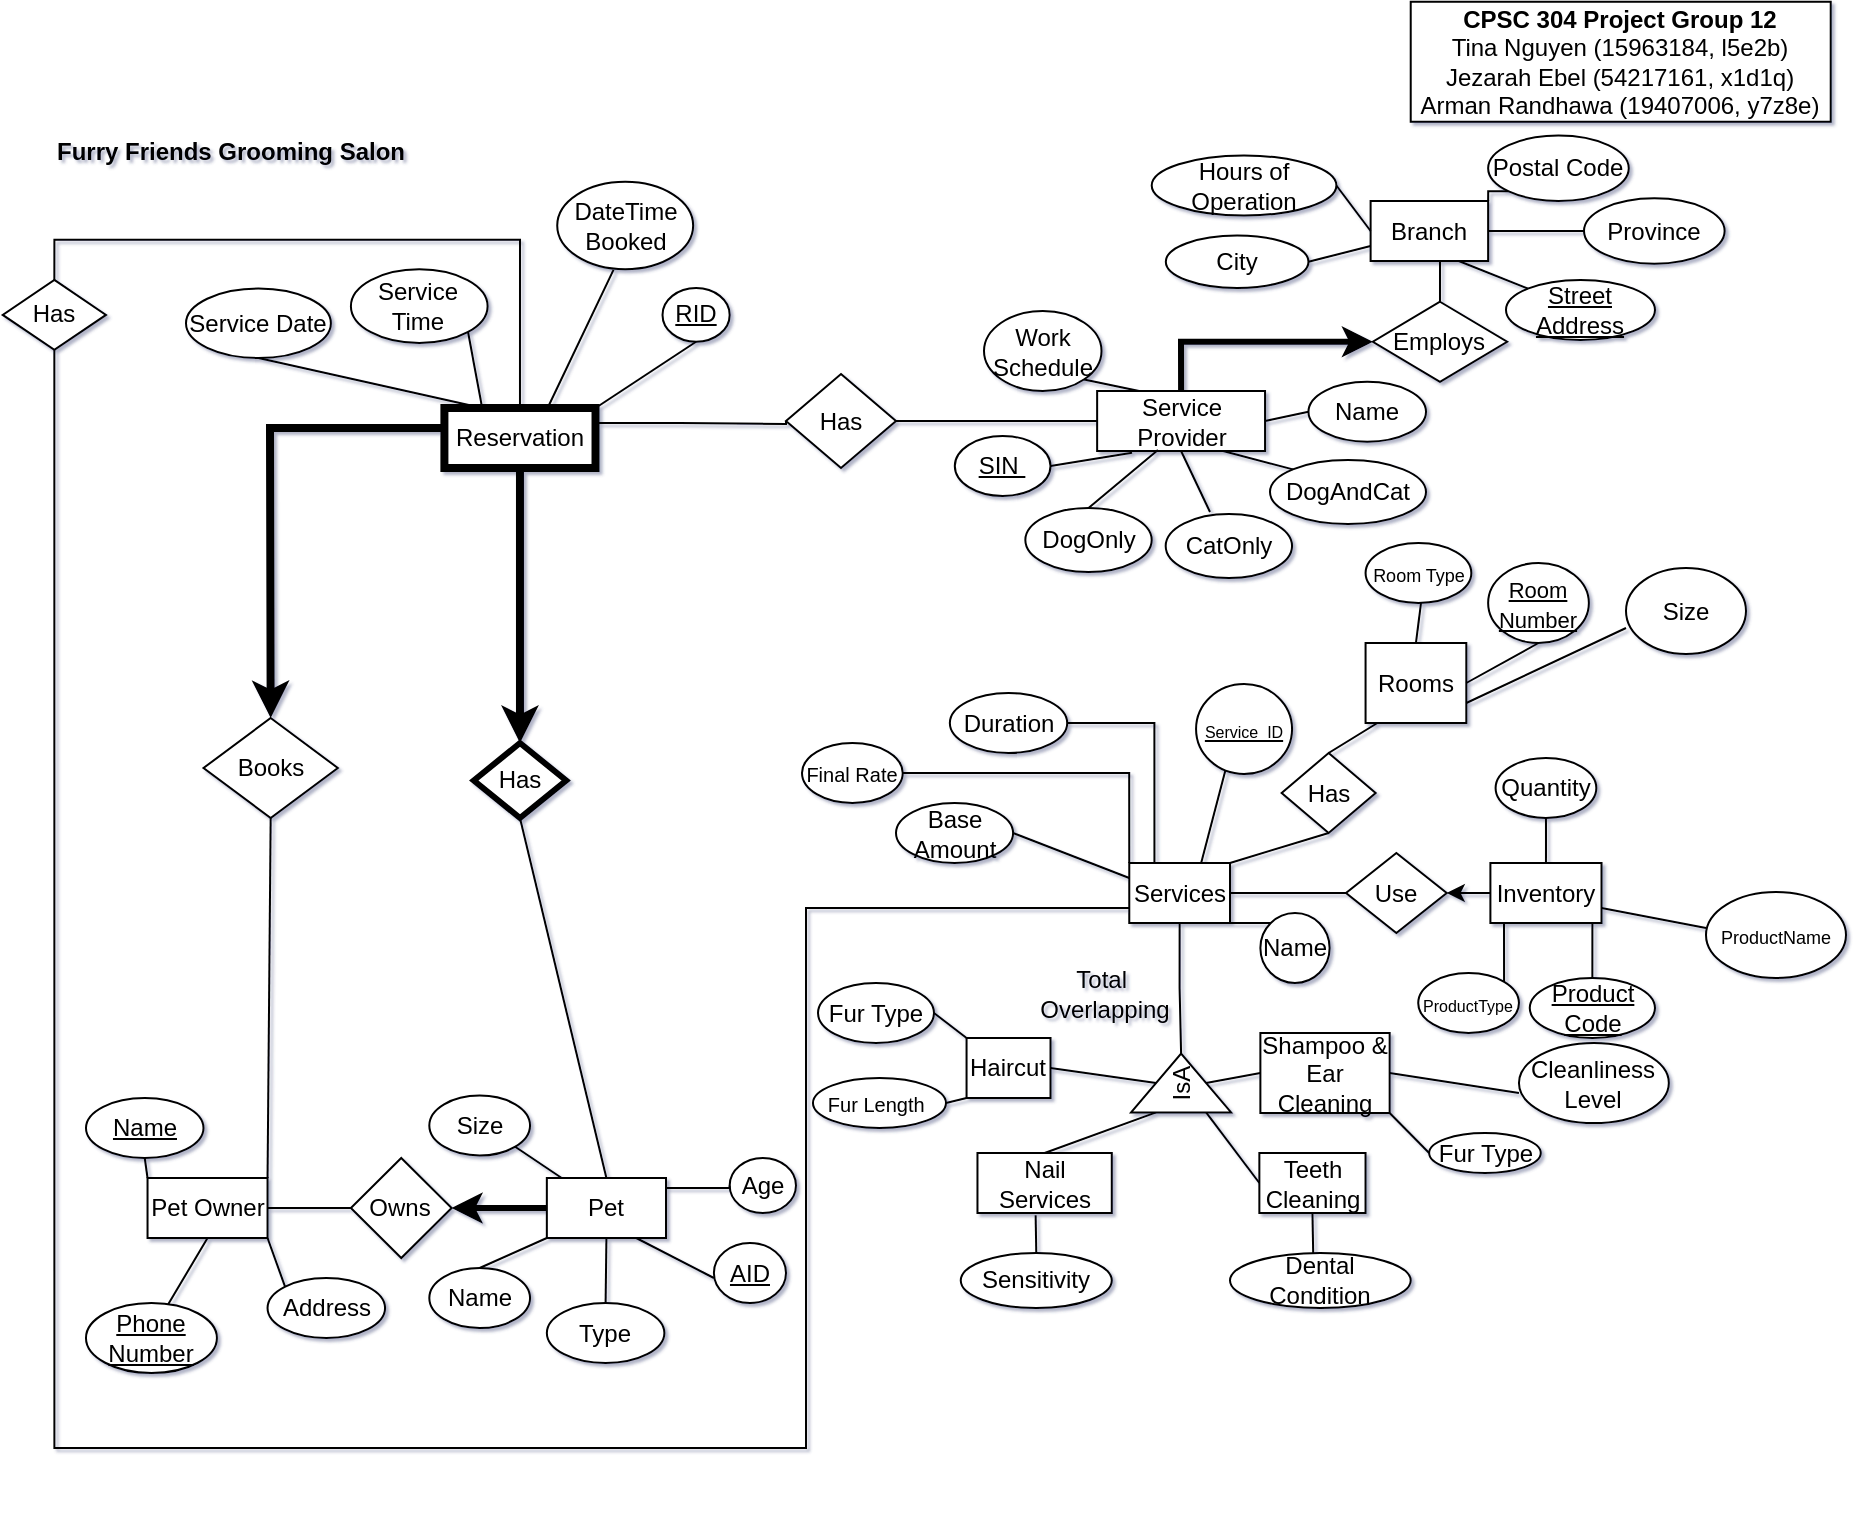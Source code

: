 <mxfile version="22.0.8" type="google">
  <diagram name="Page-1" id="_5Urlw5P0pOzpNqOir3O">
    <mxGraphModel grid="1" page="1" gridSize="10" guides="1" tooltips="1" connect="1" arrows="1" fold="1" pageScale="1" pageWidth="1169" pageHeight="827" background="none" math="0" shadow="1">
      <root>
        <mxCell id="0" />
        <mxCell id="1" parent="0" />
        <mxCell id="Evu7qq2znyqsHLKRFk3_-1" value="&lt;b&gt;CPSC 304 Project Group 12&lt;/b&gt;&lt;br&gt;Tina Nguyen (15963184, l5e2b)&lt;br&gt;Jezarah Ebel (54217161, x1d1q)&lt;br&gt;Arman Randhawa (19407006, y7z8e)" style="rounded=0;whiteSpace=wrap;html=1;" vertex="1" parent="1">
          <mxGeometry x="882.36" y="26.88" width="210" height="60" as="geometry" />
        </mxCell>
        <mxCell id="dsAYrAbXlvFwTesoepJ8-63" value="&lt;b&gt;Furry Friends Grooming Salon&lt;/b&gt;" style="text;html=1;align=center;verticalAlign=middle;resizable=0;points=[];autosize=1;strokeColor=none;fillColor=none;" vertex="1" parent="1">
          <mxGeometry x="191.655" y="86.88" width="200" height="30" as="geometry" />
        </mxCell>
        <mxCell id="FvDs03gsVKllFDn5LNJ5-3" value="" style="group" connectable="0" vertex="1" parent="1">
          <mxGeometry x="270" y="150" width="690" height="630" as="geometry" />
        </mxCell>
        <mxCell id="dsAYrAbXlvFwTesoepJ8-2" value="Service Provider" style="rounded=0;whiteSpace=wrap;html=1;container=0;" vertex="1" parent="1">
          <mxGeometry x="725.571" y="221.5" width="83.951" height="30.0" as="geometry" />
        </mxCell>
        <mxCell id="uRuj4pBsoYsER1AoV_i5-3" style="edgeStyle=orthogonalEdgeStyle;rounded=0;orthogonalLoop=1;jettySize=auto;html=1;exitX=1;exitY=0.5;exitDx=0;exitDy=0;endArrow=none;endFill=0;" edge="1" parent="1" source="dsAYrAbXlvFwTesoepJ8-3" target="uRuj4pBsoYsER1AoV_i5-2">
          <mxGeometry relative="1" as="geometry" />
        </mxCell>
        <mxCell id="dsAYrAbXlvFwTesoepJ8-3" value="Branch" style="rounded=0;whiteSpace=wrap;html=1;container=0;" vertex="1" parent="1">
          <mxGeometry x="862.304" y="126.5" width="58.765" height="30.0" as="geometry" />
        </mxCell>
        <mxCell id="ehKbYfIGueKPBCr57h6E-1" value="Rooms" style="rounded=0;whiteSpace=wrap;html=1;container=0;" vertex="1" parent="1">
          <mxGeometry x="859.786" y="347.5" width="50.37" height="40.0" as="geometry" />
        </mxCell>
        <mxCell id="1ygeVyvk1VY-v8zEGY2U-4" value="Pet Owner" style="rounded=0;whiteSpace=wrap;html=1;container=0;" vertex="1" parent="1">
          <mxGeometry x="250.77" y="615" width="60" height="30" as="geometry" />
        </mxCell>
        <mxCell id="dsAYrAbXlvFwTesoepJ8-5" value="Owns" style="rhombus;whiteSpace=wrap;html=1;container=0;" vertex="1" parent="1">
          <mxGeometry x="352.445" y="605" width="50.37" height="50" as="geometry" />
        </mxCell>
        <mxCell id="LyDRULH2HwLu1EPaibUr-1" style="edgeStyle=orthogonalEdgeStyle;rounded=0;orthogonalLoop=1;jettySize=auto;html=1;exitX=0.5;exitY=1;exitDx=0;exitDy=0;entryX=1;entryY=0;entryDx=0;entryDy=0;endArrow=none;endFill=0;" edge="1" parent="1" source="1ygeVyvk1VY-v8zEGY2U-5" target="1ygeVyvk1VY-v8zEGY2U-22">
          <mxGeometry relative="1" as="geometry" />
        </mxCell>
        <mxCell id="LyDRULH2HwLu1EPaibUr-2" style="edgeStyle=orthogonalEdgeStyle;rounded=0;orthogonalLoop=1;jettySize=auto;html=1;exitX=0.75;exitY=1;exitDx=0;exitDy=0;entryX=0.5;entryY=0;entryDx=0;entryDy=0;endArrow=none;endFill=0;" edge="1" parent="1" source="1ygeVyvk1VY-v8zEGY2U-5" target="1ygeVyvk1VY-v8zEGY2U-23">
          <mxGeometry relative="1" as="geometry" />
        </mxCell>
        <mxCell id="1ygeVyvk1VY-v8zEGY2U-5" value="Inventory" style="rounded=0;whiteSpace=wrap;html=1;container=0;" vertex="1" parent="1">
          <mxGeometry x="922.2" y="457.5" width="55.56" height="30" as="geometry" />
        </mxCell>
        <mxCell id="wlC_-Lx5bj7dAYGHCpfk-9" style="edgeStyle=orthogonalEdgeStyle;rounded=0;orthogonalLoop=1;jettySize=auto;html=1;exitX=0.5;exitY=0;exitDx=0;exitDy=0;entryX=0.5;entryY=0;entryDx=0;entryDy=0;endArrow=none;endFill=0;" edge="1" parent="1" source="ehKbYfIGueKPBCr57h6E-3" target="FvDs03gsVKllFDn5LNJ5-11">
          <mxGeometry relative="1" as="geometry" />
        </mxCell>
        <mxCell id="FvDs03gsVKllFDn5LNJ5-53" style="edgeStyle=orthogonalEdgeStyle;rounded=0;orthogonalLoop=1;jettySize=auto;html=1;exitX=1;exitY=0.25;exitDx=0;exitDy=0;entryX=0;entryY=0.5;entryDx=0;entryDy=0;endArrow=none;endFill=0;" edge="1" parent="1" source="ehKbYfIGueKPBCr57h6E-3" target="RLMzL6fTci_8UI5Vc1-A-1">
          <mxGeometry relative="1" as="geometry">
            <Array as="points">
              <mxPoint x="517" y="238" />
              <mxPoint x="560" y="238" />
            </Array>
          </mxGeometry>
        </mxCell>
        <mxCell id="ehKbYfIGueKPBCr57h6E-3" value="Reservation" style="rounded=0;whiteSpace=wrap;html=1;fontStyle=0;strokeWidth=4;container=0;" vertex="1" parent="1">
          <mxGeometry x="399.206" y="230" width="75.556" height="30.0" as="geometry" />
        </mxCell>
        <mxCell id="1ygeVyvk1VY-v8zEGY2U-60" style="edgeStyle=orthogonalEdgeStyle;rounded=0;orthogonalLoop=1;jettySize=auto;html=1;exitX=0;exitY=0.5;exitDx=0;exitDy=0;entryX=0.5;entryY=0;entryDx=0;entryDy=0;endArrow=none;endFill=0;startArrow=classic;startFill=1;strokeWidth=3;" edge="1" parent="1" source="1ygeVyvk1VY-v8zEGY2U-7" target="dsAYrAbXlvFwTesoepJ8-2">
          <mxGeometry relative="1" as="geometry">
            <mxPoint x="738.79" y="317.5" as="targetPoint" />
          </mxGeometry>
        </mxCell>
        <mxCell id="1ygeVyvk1VY-v8zEGY2U-7" value="Employs" style="rhombus;whiteSpace=wrap;html=1;container=0;" vertex="1" parent="1">
          <mxGeometry x="863.416" y="176.88" width="67.16" height="40.0" as="geometry" />
        </mxCell>
        <mxCell id="1ygeVyvk1VY-v8zEGY2U-59" style="edgeStyle=orthogonalEdgeStyle;rounded=0;orthogonalLoop=1;jettySize=auto;html=1;exitX=0.5;exitY=1;exitDx=0;exitDy=0;entryX=0.5;entryY=0;entryDx=0;entryDy=0;endArrow=none;endFill=0;" edge="1" parent="1" source="dsAYrAbXlvFwTesoepJ8-3" target="1ygeVyvk1VY-v8zEGY2U-7">
          <mxGeometry relative="1" as="geometry" />
        </mxCell>
        <mxCell id="ehKbYfIGueKPBCr57h6E-2" value="Has" style="rhombus;whiteSpace=wrap;html=1;strokeWidth=3;container=0;" vertex="1" parent="1">
          <mxGeometry x="413.9" y="397.5" width="46.17" height="37.5" as="geometry" />
        </mxCell>
        <mxCell id="dsAYrAbXlvFwTesoepJ8-9" value="" style="endArrow=none;html=1;rounded=0;entryX=0;entryY=0.5;entryDx=0;entryDy=0;exitX=1;exitY=0.5;exitDx=0;exitDy=0;" edge="1" parent="1" source="1ygeVyvk1VY-v8zEGY2U-4" target="dsAYrAbXlvFwTesoepJ8-5">
          <mxGeometry width="50" height="50" relative="1" as="geometry">
            <mxPoint x="542.771" y="735" as="sourcePoint" />
            <mxPoint x="584.746" y="685" as="targetPoint" />
          </mxGeometry>
        </mxCell>
        <mxCell id="dsAYrAbXlvFwTesoepJ8-4" value="Services" style="rounded=0;whiteSpace=wrap;html=1;container=0;" vertex="1" parent="1">
          <mxGeometry x="741.633" y="457.5" width="50.37" height="30.0" as="geometry" />
        </mxCell>
        <mxCell id="1ygeVyvk1VY-v8zEGY2U-12" style="edgeStyle=orthogonalEdgeStyle;rounded=0;orthogonalLoop=1;jettySize=auto;html=1;exitX=1;exitY=0.5;exitDx=0;exitDy=0;entryX=0;entryY=0.5;entryDx=0;entryDy=0;endArrow=none;endFill=0;startArrow=classic;startFill=1;" edge="1" parent="1" source="1ygeVyvk1VY-v8zEGY2U-10" target="1ygeVyvk1VY-v8zEGY2U-5">
          <mxGeometry relative="1" as="geometry" />
        </mxCell>
        <mxCell id="1ygeVyvk1VY-v8zEGY2U-10" value="Use" style="rhombus;whiteSpace=wrap;html=1;container=0;" vertex="1" parent="1">
          <mxGeometry x="850.001" y="452.5" width="50.37" height="40.0" as="geometry" />
        </mxCell>
        <mxCell id="1ygeVyvk1VY-v8zEGY2U-13" style="edgeStyle=orthogonalEdgeStyle;rounded=0;orthogonalLoop=1;jettySize=auto;html=1;exitX=1;exitY=0.5;exitDx=0;exitDy=0;entryX=0;entryY=0.5;entryDx=0;entryDy=0;endArrow=none;endFill=0;" edge="1" parent="1" source="dsAYrAbXlvFwTesoepJ8-4" target="1ygeVyvk1VY-v8zEGY2U-10">
          <mxGeometry relative="1" as="geometry">
            <Array as="points">
              <mxPoint x="842" y="473" />
            </Array>
          </mxGeometry>
        </mxCell>
        <mxCell id="ehKbYfIGueKPBCr57h6E-5" value="" style="endArrow=classic;html=1;rounded=0;entryX=1;entryY=0.5;entryDx=0;entryDy=0;exitX=0;exitY=0.5;exitDx=0;exitDy=0;strokeWidth=3;" edge="1" parent="1" source="dsAYrAbXlvFwTesoepJ8-1" target="dsAYrAbXlvFwTesoepJ8-5">
          <mxGeometry width="50" height="50" relative="1" as="geometry">
            <mxPoint x="500.796" y="655" as="sourcePoint" />
            <mxPoint x="416.845" y="705" as="targetPoint" />
            <Array as="points" />
          </mxGeometry>
        </mxCell>
        <mxCell id="ehKbYfIGueKPBCr57h6E-15" value="" style="endArrow=classic;html=1;rounded=0;exitX=0.5;exitY=1;exitDx=0;exitDy=0;targetPerimeterSpacing=7;endSize=6;startSize=5;sourcePerimeterSpacing=9;strokeWidth=4;entryX=0.5;entryY=0;entryDx=0;entryDy=0;" edge="1" parent="1" source="ehKbYfIGueKPBCr57h6E-3" target="ehKbYfIGueKPBCr57h6E-2">
          <mxGeometry width="50" height="50" relative="1" as="geometry">
            <mxPoint x="545.855" y="250" as="sourcePoint" />
            <mxPoint x="545.855" y="330" as="targetPoint" />
          </mxGeometry>
        </mxCell>
        <mxCell id="1ygeVyvk1VY-v8zEGY2U-21" value="Name" style="ellipse;whiteSpace=wrap;html=1;container=0;" vertex="1" parent="1">
          <mxGeometry x="831.238" y="216.88" width="58.765" height="30.0" as="geometry" />
        </mxCell>
        <mxCell id="1ygeVyvk1VY-v8zEGY2U-22" value="&lt;font style=&quot;font-size: 8px;&quot;&gt;ProductType&lt;/font&gt;" style="ellipse;whiteSpace=wrap;html=1;container=0;" vertex="1" parent="1">
          <mxGeometry x="886.109" y="512.5" width="50.37" height="30.0" as="geometry" />
        </mxCell>
        <mxCell id="dsAYrAbXlvFwTesoepJ8-18" style="edgeStyle=orthogonalEdgeStyle;rounded=0;orthogonalLoop=1;jettySize=auto;html=1;exitX=0.5;exitY=1;exitDx=0;exitDy=0;" edge="1" parent="1">
          <mxGeometry relative="1" as="geometry">
            <mxPoint x="379.067" y="675" as="sourcePoint" />
            <mxPoint x="379.067" y="675" as="targetPoint" />
          </mxGeometry>
        </mxCell>
        <mxCell id="1ygeVyvk1VY-v8zEGY2U-26" value="Street Address" style="ellipse;whiteSpace=wrap;html=1;container=0;fontStyle=4" vertex="1" parent="1">
          <mxGeometry x="930" y="165.94" width="74.49" height="30" as="geometry" />
        </mxCell>
        <mxCell id="ehKbYfIGueKPBCr57h6E-16" value="" style="endArrow=none;html=1;rounded=0;exitX=0.5;exitY=0;exitDx=0;exitDy=0;entryX=0.5;entryY=1;entryDx=0;entryDy=0;" edge="1" parent="1" source="dsAYrAbXlvFwTesoepJ8-1" target="ehKbYfIGueKPBCr57h6E-2">
          <mxGeometry width="50" height="50" relative="1" as="geometry">
            <mxPoint x="635.117" y="645" as="sourcePoint" />
            <mxPoint x="677.092" y="595" as="targetPoint" />
          </mxGeometry>
        </mxCell>
        <mxCell id="1ygeVyvk1VY-v8zEGY2U-34" value="Hours of Operation" style="ellipse;whiteSpace=wrap;html=1;container=0;" vertex="1" parent="1">
          <mxGeometry x="752.857" y="103.75" width="92.346" height="30.0" as="geometry" />
        </mxCell>
        <mxCell id="1ygeVyvk1VY-v8zEGY2U-27" value="City" style="ellipse;whiteSpace=wrap;html=1;container=0;" vertex="1" parent="1">
          <mxGeometry x="759.91" y="143.75" width="71.33" height="26.25" as="geometry" />
        </mxCell>
        <mxCell id="dsAYrAbXlvFwTesoepJ8-22" value="Shampoo &amp;amp; Ear Cleaning" style="whiteSpace=wrap;html=1;container=0;" vertex="1" parent="1">
          <mxGeometry x="807.192" y="542.5" width="64.642" height="40.0" as="geometry" />
        </mxCell>
        <mxCell id="dsAYrAbXlvFwTesoepJ8-23" value="Haircut" style="whiteSpace=wrap;html=1;container=0;" vertex="1" parent="1">
          <mxGeometry x="660.279" y="545" width="41.975" height="30.0" as="geometry" />
        </mxCell>
        <mxCell id="ehKbYfIGueKPBCr57h6E-17" value="Service Date" style="ellipse;whiteSpace=wrap;html=1;container=0;" vertex="1" parent="1">
          <mxGeometry x="270" y="170.3" width="72.45" height="34.7" as="geometry" />
        </mxCell>
        <mxCell id="ehKbYfIGueKPBCr57h6E-18" value="&lt;u&gt;RID&lt;/u&gt;" style="ellipse;whiteSpace=wrap;html=1;container=0;" vertex="1" parent="1">
          <mxGeometry x="508.254" y="170" width="33.58" height="26.88" as="geometry" />
        </mxCell>
        <mxCell id="1ygeVyvk1VY-v8zEGY2U-32" value="Work Schedule" style="ellipse;whiteSpace=wrap;html=1;container=0;" vertex="1" parent="1">
          <mxGeometry x="669.003" y="181.5" width="58.765" height="40.0" as="geometry" />
        </mxCell>
        <mxCell id="dsAYrAbXlvFwTesoepJ8-24" value="Nail Services" style="whiteSpace=wrap;html=1;container=0;" vertex="1" parent="1">
          <mxGeometry x="665.735" y="602.5" width="67.16" height="30.0" as="geometry" />
        </mxCell>
        <mxCell id="1ygeVyvk1VY-v8zEGY2U-23" value="&lt;u&gt;Product Code&lt;/u&gt;" style="ellipse;whiteSpace=wrap;html=1;container=0;" vertex="1" parent="1">
          <mxGeometry x="941.88" y="515" width="62.61" height="30" as="geometry" />
        </mxCell>
        <mxCell id="FvDs03gsVKllFDn5LNJ5-7" style="edgeStyle=orthogonalEdgeStyle;rounded=0;orthogonalLoop=1;jettySize=auto;html=1;exitX=0.5;exitY=1;exitDx=0;exitDy=0;endArrow=none;endFill=0;" edge="1" parent="1" source="dsAYrAbXlvFwTesoepJ8-26">
          <mxGeometry relative="1" as="geometry">
            <mxPoint x="833.593" y="652.5" as="targetPoint" />
          </mxGeometry>
        </mxCell>
        <mxCell id="dsAYrAbXlvFwTesoepJ8-26" value="Teeth Cleaning" style="whiteSpace=wrap;html=1;container=0;" vertex="1" parent="1">
          <mxGeometry x="806.68" y="602.5" width="53.09" height="30" as="geometry" />
        </mxCell>
        <mxCell id="dsAYrAbXlvFwTesoepJ8-27" value="" style="endArrow=none;html=1;rounded=0;exitX=0;exitY=0.5;exitDx=0;exitDy=0;entryX=0;entryY=0.75;entryDx=0;entryDy=0;" edge="1" parent="1" source="dsAYrAbXlvFwTesoepJ8-26" target="1ygeVyvk1VY-v8zEGY2U-51">
          <mxGeometry width="50" height="50" relative="1" as="geometry">
            <mxPoint x="773.192" y="432.5" as="sourcePoint" />
            <mxPoint x="784.525" y="597.5" as="targetPoint" />
          </mxGeometry>
        </mxCell>
        <mxCell id="dsAYrAbXlvFwTesoepJ8-28" value="" style="endArrow=none;html=1;rounded=0;exitX=0;exitY=0.5;exitDx=0;exitDy=0;entryX=0.5;entryY=1;entryDx=0;entryDy=0;" edge="1" parent="1" source="dsAYrAbXlvFwTesoepJ8-22" target="1ygeVyvk1VY-v8zEGY2U-51">
          <mxGeometry width="50" height="50" relative="1" as="geometry">
            <mxPoint x="773.192" y="432.5" as="sourcePoint" />
            <mxPoint x="784.106" y="578.75" as="targetPoint" />
          </mxGeometry>
        </mxCell>
        <mxCell id="dsAYrAbXlvFwTesoepJ8-29" value="" style="endArrow=none;html=1;rounded=0;exitX=1;exitY=0.5;exitDx=0;exitDy=0;entryX=0.5;entryY=0;entryDx=0;entryDy=0;" edge="1" parent="1" source="dsAYrAbXlvFwTesoepJ8-23" target="1ygeVyvk1VY-v8zEGY2U-51">
          <mxGeometry width="50" height="50" relative="1" as="geometry">
            <mxPoint x="714.427" y="487.5" as="sourcePoint" />
            <mxPoint x="763.118" y="578.75" as="targetPoint" />
          </mxGeometry>
        </mxCell>
        <mxCell id="dsAYrAbXlvFwTesoepJ8-30" value="" style="endArrow=none;html=1;rounded=0;entryX=0.5;entryY=0;entryDx=0;entryDy=0;exitX=0;exitY=0.25;exitDx=0;exitDy=0;" edge="1" parent="1" source="1ygeVyvk1VY-v8zEGY2U-51" target="dsAYrAbXlvFwTesoepJ8-24">
          <mxGeometry width="50" height="50" relative="1" as="geometry">
            <mxPoint x="762.698" y="578.5" as="sourcePoint" />
            <mxPoint x="742.13" y="527.5" as="targetPoint" />
          </mxGeometry>
        </mxCell>
        <mxCell id="1ygeVyvk1VY-v8zEGY2U-36" value="&lt;u&gt;SIN&amp;nbsp;&lt;/u&gt;" style="ellipse;whiteSpace=wrap;html=1;container=0;" vertex="1" parent="1">
          <mxGeometry x="654.403" y="244" width="47.852" height="30.0" as="geometry" />
        </mxCell>
        <mxCell id="1ygeVyvk1VY-v8zEGY2U-19" value="Name" style="ellipse;whiteSpace=wrap;html=1;container=0;fontStyle=4" vertex="1" parent="1">
          <mxGeometry x="219.994" y="575" width="58.765" height="30.0" as="geometry" />
        </mxCell>
        <mxCell id="ehKbYfIGueKPBCr57h6E-21" value="Books" style="rhombus;whiteSpace=wrap;html=1;container=0;" vertex="1" parent="1">
          <mxGeometry x="278.757" y="385" width="67.16" height="50" as="geometry" />
        </mxCell>
        <mxCell id="dsAYrAbXlvFwTesoepJ8-39" value="Total&amp;nbsp;&lt;br&gt;Overlapping" style="text;html=1;align=center;verticalAlign=middle;resizable=0;points=[];autosize=1;strokeColor=none;fillColor=none;container=0;" vertex="1" parent="1">
          <mxGeometry x="683.558" y="502.5" width="90" height="40" as="geometry" />
        </mxCell>
        <mxCell id="ehKbYfIGueKPBCr57h6E-28" value="" style="endArrow=none;html=1;rounded=0;exitX=0.5;exitY=1;exitDx=0;exitDy=0;entryX=0.25;entryY=0;entryDx=0;entryDy=0;" edge="1" parent="1" source="ehKbYfIGueKPBCr57h6E-17" target="ehKbYfIGueKPBCr57h6E-3">
          <mxGeometry width="50" height="50" relative="1" as="geometry">
            <mxPoint x="456.296" y="310" as="sourcePoint" />
            <mxPoint x="498.272" y="260" as="targetPoint" />
          </mxGeometry>
        </mxCell>
        <mxCell id="ehKbYfIGueKPBCr57h6E-29" value="" style="endArrow=none;html=1;rounded=0;entryX=0.5;entryY=1;entryDx=0;entryDy=0;exitX=1;exitY=0;exitDx=0;exitDy=0;" edge="1" parent="1" source="ehKbYfIGueKPBCr57h6E-3" target="ehKbYfIGueKPBCr57h6E-18">
          <mxGeometry width="50" height="50" relative="1" as="geometry">
            <mxPoint x="560.815" y="225" as="sourcePoint" />
            <mxPoint x="602.79" y="175" as="targetPoint" />
          </mxGeometry>
        </mxCell>
        <mxCell id="dsAYrAbXlvFwTesoepJ8-42" value="" style="endArrow=none;html=1;rounded=0;entryX=0;entryY=0;entryDx=0;entryDy=0;exitX=0.75;exitY=1;exitDx=0;exitDy=0;" edge="1" parent="1" source="dsAYrAbXlvFwTesoepJ8-3" target="1ygeVyvk1VY-v8zEGY2U-26">
          <mxGeometry width="50" height="50" relative="1" as="geometry">
            <mxPoint x="580.873" y="175.94" as="sourcePoint" />
            <mxPoint x="979.212" y="166.88" as="targetPoint" />
          </mxGeometry>
        </mxCell>
        <mxCell id="ehKbYfIGueKPBCr57h6E-31" value="" style="endArrow=none;html=1;rounded=0;exitX=1;exitY=0;exitDx=0;exitDy=0;entryX=0.5;entryY=1;entryDx=0;entryDy=0;" edge="1" parent="1" source="1ygeVyvk1VY-v8zEGY2U-4" target="ehKbYfIGueKPBCr57h6E-21">
          <mxGeometry width="50" height="50" relative="1" as="geometry">
            <mxPoint x="507.512" y="695" as="sourcePoint" />
            <mxPoint x="278.867" y="538" as="targetPoint" />
          </mxGeometry>
        </mxCell>
        <mxCell id="dsAYrAbXlvFwTesoepJ8-43" value="" style="endArrow=none;html=1;rounded=0;exitX=1;exitY=0.5;exitDx=0;exitDy=0;entryX=0;entryY=0.5;entryDx=0;entryDy=0;" edge="1" parent="1" source="1ygeVyvk1VY-v8zEGY2U-34" target="dsAYrAbXlvFwTesoepJ8-3">
          <mxGeometry width="50" height="50" relative="1" as="geometry">
            <mxPoint x="580.873" y="348.75" as="sourcePoint" />
            <mxPoint x="622.848" y="298.75" as="targetPoint" />
          </mxGeometry>
        </mxCell>
        <mxCell id="ehKbYfIGueKPBCr57h6E-30" value="" style="endArrow=classic;html=1;rounded=0;entryX=0.5;entryY=0;entryDx=0;entryDy=0;strokeWidth=4;" edge="1" parent="1" target="ehKbYfIGueKPBCr57h6E-21">
          <mxGeometry width="50" height="50" relative="1" as="geometry">
            <mxPoint x="400" y="240" as="sourcePoint" />
            <mxPoint x="372.346" y="280" as="targetPoint" />
            <Array as="points">
              <mxPoint x="312" y="240" />
            </Array>
          </mxGeometry>
        </mxCell>
        <mxCell id="ehKbYfIGueKPBCr57h6E-33" value="" style="endArrow=none;html=1;rounded=0;exitX=0.5;exitY=1;exitDx=0;exitDy=0;entryX=0;entryY=0;entryDx=0;entryDy=0;" edge="1" parent="1" source="1ygeVyvk1VY-v8zEGY2U-19" target="1ygeVyvk1VY-v8zEGY2U-4">
          <mxGeometry width="50" height="50" relative="1" as="geometry">
            <mxPoint x="297.635" y="765" as="sourcePoint" />
            <mxPoint x="339.61" y="715" as="targetPoint" />
          </mxGeometry>
        </mxCell>
        <mxCell id="ehKbYfIGueKPBCr57h6E-34" value="" style="endArrow=none;html=1;rounded=0;entryX=0.5;entryY=1;entryDx=0;entryDy=0;" edge="1" parent="1" target="1ygeVyvk1VY-v8zEGY2U-4">
          <mxGeometry width="50" height="50" relative="1" as="geometry">
            <mxPoint x="260" y="680" as="sourcePoint" />
            <mxPoint x="415.166" y="755" as="targetPoint" />
          </mxGeometry>
        </mxCell>
        <mxCell id="ehKbYfIGueKPBCr57h6E-37" value="Has" style="rhombus;whiteSpace=wrap;html=1;container=0;" vertex="1" parent="1">
          <mxGeometry x="817.815" y="402.5" width="47.012" height="40.0" as="geometry" />
        </mxCell>
        <mxCell id="1ygeVyvk1VY-v8zEGY2U-51" value="IsA" style="triangle;whiteSpace=wrap;html=1;rotation=-90;direction=east;container=0;" vertex="1" parent="1">
          <mxGeometry x="752.857" y="542.5" width="29.383" height="50" as="geometry" />
        </mxCell>
        <mxCell id="ehKbYfIGueKPBCr57h6E-40" value="" style="endArrow=none;html=1;rounded=0;entryX=0.117;entryY=1;entryDx=0;entryDy=0;entryPerimeter=0;exitX=0.5;exitY=0;exitDx=0;exitDy=0;" edge="1" parent="1" source="ehKbYfIGueKPBCr57h6E-37" target="ehKbYfIGueKPBCr57h6E-1">
          <mxGeometry width="50" height="50" relative="1" as="geometry">
            <mxPoint x="841" y="400" as="sourcePoint" />
            <mxPoint x="859.786" y="387.5" as="targetPoint" />
          </mxGeometry>
        </mxCell>
        <mxCell id="ehKbYfIGueKPBCr57h6E-41" value="Phone Number" style="ellipse;whiteSpace=wrap;html=1;fontStyle=4;container=0;" vertex="1" parent="1">
          <mxGeometry x="219.99" y="677.5" width="65.481" height="35.0" as="geometry" />
        </mxCell>
        <mxCell id="dsAYrAbXlvFwTesoepJ8-44" value="Name" style="ellipse;whiteSpace=wrap;html=1;container=0;" vertex="1" parent="1">
          <mxGeometry x="391.66" y="660" width="50.37" height="30.0" as="geometry" />
        </mxCell>
        <mxCell id="dsAYrAbXlvFwTesoepJ8-45" value="Size" style="ellipse;whiteSpace=wrap;html=1;container=0;" vertex="1" parent="1">
          <mxGeometry x="391.657" y="573.75" width="50.37" height="30.0" as="geometry" />
        </mxCell>
        <mxCell id="ehKbYfIGueKPBCr57h6E-47" value="&lt;font style=&quot;font-size: 9px;&quot;&gt;Room Type&lt;/font&gt;" style="ellipse;whiteSpace=wrap;html=1;container=0;" vertex="1" parent="1">
          <mxGeometry x="859.786" y="297.5" width="52.889" height="30.0" as="geometry" />
        </mxCell>
        <mxCell id="ehKbYfIGueKPBCr57h6E-48" value="" style="endArrow=none;html=1;rounded=0;exitX=0.5;exitY=0;exitDx=0;exitDy=0;" edge="1" parent="1" source="ehKbYfIGueKPBCr57h6E-1">
          <mxGeometry width="50" height="50" relative="1" as="geometry">
            <mxPoint x="929.465" y="387.5" as="sourcePoint" />
            <mxPoint x="887.489" y="327.5" as="targetPoint" />
          </mxGeometry>
        </mxCell>
        <mxCell id="ehKbYfIGueKPBCr57h6E-49" value="" style="endArrow=none;html=1;rounded=0;exitX=1;exitY=0.5;exitDx=0;exitDy=0;entryX=0.5;entryY=1;entryDx=0;entryDy=0;" edge="1" parent="1" source="ehKbYfIGueKPBCr57h6E-1" target="ehKbYfIGueKPBCr57h6E-50">
          <mxGeometry width="50" height="50" relative="1" as="geometry">
            <mxPoint x="912.675" y="357.5" as="sourcePoint" />
            <mxPoint x="931" y="345" as="targetPoint" />
          </mxGeometry>
        </mxCell>
        <mxCell id="ehKbYfIGueKPBCr57h6E-50" value="&lt;u&gt;&lt;font style=&quot;font-size: 11px;&quot;&gt;Room Number&lt;/font&gt;&lt;/u&gt;" style="ellipse;whiteSpace=wrap;html=1;container=0;" vertex="1" parent="1">
          <mxGeometry x="921.07" y="307.5" width="50.37" height="40.0" as="geometry" />
        </mxCell>
        <mxCell id="ehKbYfIGueKPBCr57h6E-53" value="" style="endArrow=none;html=1;rounded=0;exitX=0;exitY=0.5;exitDx=0;exitDy=0;" edge="1" parent="1" source="ehKbYfIGueKPBCr57h6E-54">
          <mxGeometry width="50" height="50" relative="1" as="geometry">
            <mxPoint x="886.106" y="592.5" as="sourcePoint" />
            <mxPoint x="871.834" y="582.5" as="targetPoint" />
          </mxGeometry>
        </mxCell>
        <mxCell id="dsAYrAbXlvFwTesoepJ8-47" value="Address" style="ellipse;whiteSpace=wrap;html=1;container=0;" vertex="1" parent="1">
          <mxGeometry x="310.773" y="665" width="58.765" height="30.0" as="geometry" />
        </mxCell>
        <mxCell id="ehKbYfIGueKPBCr57h6E-54" value="Fur Type" style="ellipse;whiteSpace=wrap;html=1;container=0;" vertex="1" parent="1">
          <mxGeometry x="891.562" y="592.5" width="55.827" height="20.0" as="geometry" />
        </mxCell>
        <mxCell id="dsAYrAbXlvFwTesoepJ8-48" value="Cleanliness Level" style="ellipse;whiteSpace=wrap;html=1;container=0;" vertex="1" parent="1">
          <mxGeometry x="936.48" y="547.5" width="74.94" height="40" as="geometry" />
        </mxCell>
        <mxCell id="ehKbYfIGueKPBCr57h6E-55" value="&lt;font style=&quot;font-size: 10px;&quot;&gt;Fur Length&amp;nbsp;&lt;/font&gt;" style="ellipse;whiteSpace=wrap;html=1;container=0;" vertex="1" parent="1">
          <mxGeometry x="583.48" y="565" width="66.52" height="25" as="geometry" />
        </mxCell>
        <mxCell id="ehKbYfIGueKPBCr57h6E-56" value="" style="endArrow=none;html=1;rounded=0;exitX=1;exitY=0.5;exitDx=0;exitDy=0;entryX=0;entryY=0;entryDx=0;entryDy=0;" edge="1" parent="1" source="ehKbYfIGueKPBCr57h6E-69" target="dsAYrAbXlvFwTesoepJ8-23">
          <mxGeometry width="50" height="50" relative="1" as="geometry">
            <mxPoint x="635.356" y="548.055" as="sourcePoint" />
            <mxPoint x="628.93" y="537.5" as="targetPoint" />
          </mxGeometry>
        </mxCell>
        <mxCell id="dsAYrAbXlvFwTesoepJ8-50" value="" style="endArrow=none;html=1;rounded=0;entryX=1;entryY=0.5;entryDx=0;entryDy=0;exitX=0;exitY=0.5;exitDx=0;exitDy=0;" edge="1" parent="1" target="dsAYrAbXlvFwTesoepJ8-22">
          <mxGeometry width="50" height="50" relative="1" as="geometry">
            <mxPoint x="936.48" y="572.5" as="sourcePoint" />
            <mxPoint x="729.118" y="472.5" as="targetPoint" />
          </mxGeometry>
        </mxCell>
        <mxCell id="ehKbYfIGueKPBCr57h6E-58" value="" style="endArrow=none;html=1;rounded=0;exitX=1;exitY=1;exitDx=0;exitDy=0;entryX=0;entryY=0;entryDx=0;entryDy=0;" edge="1" parent="1" source="1ygeVyvk1VY-v8zEGY2U-4" target="dsAYrAbXlvFwTesoepJ8-47">
          <mxGeometry width="50" height="50" relative="1" as="geometry">
            <mxPoint x="406.771" y="865" as="sourcePoint" />
            <mxPoint x="448.746" y="815" as="targetPoint" />
          </mxGeometry>
        </mxCell>
        <mxCell id="ehKbYfIGueKPBCr57h6E-60" value="" style="endArrow=none;html=1;rounded=0;entryX=1;entryY=1;entryDx=0;entryDy=0;" edge="1" parent="1" source="dsAYrAbXlvFwTesoepJ8-1" target="dsAYrAbXlvFwTesoepJ8-45">
          <mxGeometry width="50" height="50" relative="1" as="geometry">
            <mxPoint x="507.512" y="645" as="sourcePoint" />
            <mxPoint x="549.487" y="605" as="targetPoint" />
          </mxGeometry>
        </mxCell>
        <mxCell id="ehKbYfIGueKPBCr57h6E-61" value="" style="endArrow=none;html=1;rounded=0;exitX=0.5;exitY=0;exitDx=0;exitDy=0;entryX=0;entryY=1;entryDx=0;entryDy=0;" edge="1" parent="1" source="dsAYrAbXlvFwTesoepJ8-44" target="dsAYrAbXlvFwTesoepJ8-1">
          <mxGeometry width="50" height="50" relative="1" as="geometry">
            <mxPoint x="566.277" y="745" as="sourcePoint" />
            <mxPoint x="591.462" y="725" as="targetPoint" />
          </mxGeometry>
        </mxCell>
        <mxCell id="1ygeVyvk1VY-v8zEGY2U-65" value="Dental Condition" style="ellipse;whiteSpace=wrap;html=1;container=0;" vertex="1" parent="1">
          <mxGeometry x="792" y="652.5" width="90.36" height="27.5" as="geometry" />
        </mxCell>
        <mxCell id="ehKbYfIGueKPBCr57h6E-62" value="&lt;u&gt;AID&lt;/u&gt;" style="ellipse;whiteSpace=wrap;html=1;container=0;" vertex="1" parent="1">
          <mxGeometry x="533.95" y="647.5" width="36.05" height="30" as="geometry" />
        </mxCell>
        <mxCell id="ehKbYfIGueKPBCr57h6E-63" value="" style="endArrow=none;html=1;rounded=0;exitX=0.75;exitY=1;exitDx=0;exitDy=0;entryX=0.5;entryY=0;entryDx=0;entryDy=0;" edge="1" parent="1" source="dsAYrAbXlvFwTesoepJ8-1">
          <mxGeometry width="50" height="50" relative="1" as="geometry">
            <mxPoint x="515.907" y="745" as="sourcePoint" />
            <mxPoint x="533.948" y="665" as="targetPoint" />
          </mxGeometry>
        </mxCell>
        <mxCell id="ehKbYfIGueKPBCr57h6E-64" value="" style="endArrow=none;html=1;rounded=0;exitX=1;exitY=1;exitDx=0;exitDy=0;entryX=0.25;entryY=0;entryDx=0;entryDy=0;" edge="1" parent="1" source="1ygeVyvk1VY-v8zEGY2U-32" target="dsAYrAbXlvFwTesoepJ8-2">
          <mxGeometry width="50" height="50" relative="1" as="geometry">
            <mxPoint x="682.963" y="300" as="sourcePoint" />
            <mxPoint x="724.938" y="250" as="targetPoint" />
          </mxGeometry>
        </mxCell>
        <mxCell id="ehKbYfIGueKPBCr57h6E-66" value="" style="endArrow=none;html=1;rounded=0;entryX=0.208;entryY=1.031;entryDx=0;entryDy=0;entryPerimeter=0;exitX=1;exitY=0.5;exitDx=0;exitDy=0;" edge="1" parent="1" source="1ygeVyvk1VY-v8zEGY2U-36" target="dsAYrAbXlvFwTesoepJ8-2">
          <mxGeometry width="50" height="50" relative="1" as="geometry">
            <mxPoint x="682.963" y="460" as="sourcePoint" />
            <mxPoint x="724.938" y="410" as="targetPoint" />
          </mxGeometry>
        </mxCell>
        <mxCell id="1ygeVyvk1VY-v8zEGY2U-52" style="edgeStyle=orthogonalEdgeStyle;rounded=0;orthogonalLoop=1;jettySize=auto;html=1;exitX=0.5;exitY=1;exitDx=0;exitDy=0;entryX=1;entryY=0.5;entryDx=0;entryDy=0;endArrow=none;endFill=0;" edge="1" parent="1" source="dsAYrAbXlvFwTesoepJ8-4" target="1ygeVyvk1VY-v8zEGY2U-51">
          <mxGeometry relative="1" as="geometry" />
        </mxCell>
        <mxCell id="ehKbYfIGueKPBCr57h6E-67" value="" style="endArrow=none;html=1;rounded=0;entryX=0;entryY=0.5;entryDx=0;entryDy=0;exitX=1;exitY=0.5;exitDx=0;exitDy=0;" edge="1" parent="1" source="dsAYrAbXlvFwTesoepJ8-2" target="1ygeVyvk1VY-v8zEGY2U-21">
          <mxGeometry width="50" height="50" relative="1" as="geometry">
            <mxPoint x="820" y="210" as="sourcePoint" />
            <mxPoint x="825.679" y="360" as="targetPoint" />
          </mxGeometry>
        </mxCell>
        <mxCell id="1ygeVyvk1VY-v8zEGY2U-67" value="Sensitivity" style="ellipse;whiteSpace=wrap;html=1;container=0;" vertex="1" parent="1">
          <mxGeometry x="657.38" y="652.5" width="75.52" height="27.5" as="geometry" />
        </mxCell>
        <mxCell id="wlC_-Lx5bj7dAYGHCpfk-15" style="edgeStyle=orthogonalEdgeStyle;rounded=0;orthogonalLoop=1;jettySize=auto;html=1;exitX=1;exitY=0.5;exitDx=0;exitDy=0;entryX=0.25;entryY=0;entryDx=0;entryDy=0;endArrow=none;endFill=0;" edge="1" parent="1" source="dsAYrAbXlvFwTesoepJ8-51" target="dsAYrAbXlvFwTesoepJ8-4">
          <mxGeometry relative="1" as="geometry" />
        </mxCell>
        <mxCell id="dsAYrAbXlvFwTesoepJ8-51" value="&lt;span&gt;Duration&lt;/span&gt;" style="ellipse;whiteSpace=wrap;html=1;container=0;fontStyle=0" vertex="1" parent="1">
          <mxGeometry x="651.92" y="372.5" width="58.69" height="30" as="geometry" />
        </mxCell>
        <mxCell id="ehKbYfIGueKPBCr57h6E-69" value="Fur Type" style="ellipse;whiteSpace=wrap;html=1;container=0;" vertex="1" parent="1">
          <mxGeometry x="586" y="517.5" width="58" height="30" as="geometry" />
        </mxCell>
        <mxCell id="ehKbYfIGueKPBCr57h6E-70" value="" style="endArrow=none;html=1;rounded=0;exitX=1;exitY=0.5;exitDx=0;exitDy=0;entryX=0;entryY=1;entryDx=0;entryDy=0;" edge="1" parent="1" source="ehKbYfIGueKPBCr57h6E-55" target="dsAYrAbXlvFwTesoepJ8-23">
          <mxGeometry width="50" height="50" relative="1" as="geometry">
            <mxPoint x="642.29" y="577.5" as="sourcePoint" />
            <mxPoint x="656.93" y="577.5" as="targetPoint" />
          </mxGeometry>
        </mxCell>
        <mxCell id="dsAYrAbXlvFwTesoepJ8-53" value="Base Amount" style="ellipse;whiteSpace=wrap;html=1;container=0;fontStyle=0" vertex="1" parent="1">
          <mxGeometry x="625" y="427.5" width="58.56" height="30" as="geometry" />
        </mxCell>
        <mxCell id="dsAYrAbXlvFwTesoepJ8-55" value="Type" style="ellipse;whiteSpace=wrap;html=1;container=0;" vertex="1" parent="1">
          <mxGeometry x="450.421" y="677.5" width="58.765" height="30.0" as="geometry" />
        </mxCell>
        <mxCell id="1ygeVyvk1VY-v8zEGY2U-71" value="Age" style="ellipse;whiteSpace=wrap;html=1;container=0;" vertex="1" parent="1">
          <mxGeometry x="541.835" y="605" width="33.16" height="27.5" as="geometry" />
        </mxCell>
        <mxCell id="dsAYrAbXlvFwTesoepJ8-57" value="" style="endArrow=none;html=1;rounded=0;entryX=0.5;entryY=1;entryDx=0;entryDy=0;" edge="1" parent="1" source="dsAYrAbXlvFwTesoepJ8-55" target="dsAYrAbXlvFwTesoepJ8-1">
          <mxGeometry width="50" height="50" relative="1" as="geometry">
            <mxPoint x="608.252" y="805" as="sourcePoint" />
            <mxPoint x="650.228" y="755" as="targetPoint" />
          </mxGeometry>
        </mxCell>
        <mxCell id="1ygeVyvk1VY-v8zEGY2U-73" value="&lt;span&gt;Name&lt;/span&gt;" style="ellipse;whiteSpace=wrap;html=1;container=0;fontStyle=0" vertex="1" parent="1">
          <mxGeometry x="807.19" y="482.5" width="34.62" height="35" as="geometry" />
        </mxCell>
        <mxCell id="ehKbYfIGueKPBCr57h6E-74" value="" style="endArrow=none;html=1;rounded=0;entryX=0.433;entryY=1.038;entryDx=0;entryDy=0;entryPerimeter=0;exitX=0.5;exitY=0;exitDx=0;exitDy=0;" edge="1" parent="1" source="1ygeVyvk1VY-v8zEGY2U-67" target="dsAYrAbXlvFwTesoepJ8-24">
          <mxGeometry width="50" height="50" relative="1" as="geometry">
            <mxPoint x="594.797" y="712.5" as="sourcePoint" />
            <mxPoint x="636.772" y="662.5" as="targetPoint" />
          </mxGeometry>
        </mxCell>
        <mxCell id="1ygeVyvk1VY-v8zEGY2U-75" style="edgeStyle=orthogonalEdgeStyle;rounded=0;orthogonalLoop=1;jettySize=auto;html=1;exitX=1;exitY=1;exitDx=0;exitDy=0;entryX=0;entryY=0;entryDx=0;entryDy=0;endArrow=none;endFill=0;" edge="1" parent="1" source="dsAYrAbXlvFwTesoepJ8-4" target="1ygeVyvk1VY-v8zEGY2U-73">
          <mxGeometry relative="1" as="geometry" />
        </mxCell>
        <mxCell id="wlC_-Lx5bj7dAYGHCpfk-2" style="edgeStyle=orthogonalEdgeStyle;rounded=0;orthogonalLoop=1;jettySize=auto;html=1;exitX=1;exitY=0.5;exitDx=0;exitDy=0;endArrow=none;endFill=0;startArrow=none;startFill=0;entryX=0;entryY=0.5;entryDx=0;entryDy=0;" edge="1" parent="1" source="RLMzL6fTci_8UI5Vc1-A-1" target="dsAYrAbXlvFwTesoepJ8-2">
          <mxGeometry relative="1" as="geometry">
            <mxPoint x="740" y="240" as="targetPoint" />
            <Array as="points" />
          </mxGeometry>
        </mxCell>
        <mxCell id="RLMzL6fTci_8UI5Vc1-A-1" value="Has" style="rhombus;whiteSpace=wrap;html=1;" vertex="1" parent="1">
          <mxGeometry x="570" y="213" width="55" height="47" as="geometry" />
        </mxCell>
        <mxCell id="wlC_-Lx5bj7dAYGHCpfk-11" style="edgeStyle=orthogonalEdgeStyle;rounded=0;orthogonalLoop=1;jettySize=auto;html=1;exitX=0.5;exitY=1;exitDx=0;exitDy=0;entryX=0;entryY=0.75;entryDx=0;entryDy=0;endArrow=none;endFill=0;" edge="1" parent="1" source="FvDs03gsVKllFDn5LNJ5-11" target="dsAYrAbXlvFwTesoepJ8-4">
          <mxGeometry relative="1" as="geometry">
            <mxPoint x="470" y="910.0" as="targetPoint" />
            <Array as="points">
              <mxPoint x="204" y="750" />
              <mxPoint x="580" y="750" />
              <mxPoint x="580" y="480" />
            </Array>
          </mxGeometry>
        </mxCell>
        <mxCell id="FvDs03gsVKllFDn5LNJ5-11" value="Has" style="rhombus;whiteSpace=wrap;html=1;" vertex="1" parent="1">
          <mxGeometry x="178.35" y="165.94" width="51.65" height="35" as="geometry" />
        </mxCell>
        <mxCell id="FvDs03gsVKllFDn5LNJ5-16" style="edgeStyle=orthogonalEdgeStyle;rounded=0;orthogonalLoop=1;jettySize=auto;html=1;exitX=0.5;exitY=1;exitDx=0;exitDy=0;" edge="1" parent="1" source="1ygeVyvk1VY-v8zEGY2U-4" target="1ygeVyvk1VY-v8zEGY2U-4">
          <mxGeometry relative="1" as="geometry" />
        </mxCell>
        <mxCell id="FvDs03gsVKllFDn5LNJ5-20" value="" style="endArrow=none;html=1;rounded=0;entryX=1;entryY=1;entryDx=0;entryDy=0;" edge="1" parent="1" target="dsAYrAbXlvFwTesoepJ8-1">
          <mxGeometry width="50" height="50" relative="1" as="geometry">
            <mxPoint x="507.512" y="645" as="sourcePoint" />
            <mxPoint x="449.45" y="621" as="targetPoint" />
          </mxGeometry>
        </mxCell>
        <mxCell id="FvDs03gsVKllFDn5LNJ5-37" style="edgeStyle=orthogonalEdgeStyle;rounded=0;orthogonalLoop=1;jettySize=auto;html=1;exitX=1;exitY=0;exitDx=0;exitDy=0;entryX=0;entryY=0.5;entryDx=0;entryDy=0;endArrow=none;endFill=0;" edge="1" parent="1" source="dsAYrAbXlvFwTesoepJ8-1" target="1ygeVyvk1VY-v8zEGY2U-71">
          <mxGeometry relative="1" as="geometry">
            <Array as="points">
              <mxPoint x="509" y="620" />
              <mxPoint x="570" y="620" />
            </Array>
          </mxGeometry>
        </mxCell>
        <mxCell id="dsAYrAbXlvFwTesoepJ8-1" value="Pet" style="rounded=0;whiteSpace=wrap;html=1;container=0;" vertex="1" parent="1">
          <mxGeometry x="450.42" y="615" width="59.58" height="30" as="geometry" />
        </mxCell>
        <mxCell id="FvDs03gsVKllFDn5LNJ5-28" value="" style="edgeStyle=orthogonalEdgeStyle;rounded=0;orthogonalLoop=1;jettySize=auto;html=1;exitX=0.5;exitY=0;exitDx=0;exitDy=0;endArrow=none;endFill=0;" edge="1" parent="1" source="1ygeVyvk1VY-v8zEGY2U-5" target="1ygeVyvk1VY-v8zEGY2U-70">
          <mxGeometry relative="1" as="geometry">
            <mxPoint x="921.5" y="45.0" as="targetPoint" />
            <mxPoint x="923.87" y="215" as="sourcePoint" />
          </mxGeometry>
        </mxCell>
        <mxCell id="1ygeVyvk1VY-v8zEGY2U-70" value="Quantity" style="ellipse;whiteSpace=wrap;html=1;container=0;" vertex="1" parent="1">
          <mxGeometry x="924.794" y="405" width="50.37" height="30.0" as="geometry" />
        </mxCell>
        <mxCell id="FvDs03gsVKllFDn5LNJ5-43" value="" style="endArrow=none;html=1;rounded=0;exitX=1;exitY=0.5;exitDx=0;exitDy=0;entryX=0;entryY=0.75;entryDx=0;entryDy=0;" edge="1" parent="1" source="1ygeVyvk1VY-v8zEGY2U-27" target="dsAYrAbXlvFwTesoepJ8-3">
          <mxGeometry width="50" height="50" relative="1" as="geometry">
            <mxPoint x="809.78" y="173.75" as="sourcePoint" />
            <mxPoint x="859.78" y="123.75" as="targetPoint" />
          </mxGeometry>
        </mxCell>
        <mxCell id="FvDs03gsVKllFDn5LNJ5-49" value="" style="endArrow=none;html=1;rounded=0;entryX=1;entryY=0;entryDx=0;entryDy=0;exitX=0.5;exitY=1;exitDx=0;exitDy=0;" edge="1" parent="1" source="ehKbYfIGueKPBCr57h6E-37" target="dsAYrAbXlvFwTesoepJ8-4">
          <mxGeometry width="50" height="50" relative="1" as="geometry">
            <mxPoint x="520" y="600" as="sourcePoint" />
            <mxPoint x="570" y="550" as="targetPoint" />
            <Array as="points" />
          </mxGeometry>
        </mxCell>
        <mxCell id="wlC_-Lx5bj7dAYGHCpfk-7" value="" style="endArrow=none;html=1;rounded=0;exitX=1;exitY=0.5;exitDx=0;exitDy=0;entryX=0;entryY=0.25;entryDx=0;entryDy=0;" edge="1" parent="1" source="dsAYrAbXlvFwTesoepJ8-53" target="dsAYrAbXlvFwTesoepJ8-4">
          <mxGeometry width="50" height="50" relative="1" as="geometry">
            <mxPoint x="680" y="540" as="sourcePoint" />
            <mxPoint x="740" y="460" as="targetPoint" />
          </mxGeometry>
        </mxCell>
        <mxCell id="wlC_-Lx5bj7dAYGHCpfk-20" style="edgeStyle=orthogonalEdgeStyle;rounded=0;orthogonalLoop=1;jettySize=auto;html=1;exitX=1;exitY=0.5;exitDx=0;exitDy=0;entryX=0;entryY=0;entryDx=0;entryDy=0;endArrow=none;endFill=0;" edge="1" parent="1" source="wlC_-Lx5bj7dAYGHCpfk-17" target="dsAYrAbXlvFwTesoepJ8-4">
          <mxGeometry relative="1" as="geometry" />
        </mxCell>
        <mxCell id="wlC_-Lx5bj7dAYGHCpfk-17" value="&lt;font style=&quot;font-size: 10px;&quot;&gt;Final Rate&lt;/font&gt;" style="ellipse;whiteSpace=wrap;html=1;container=0;" vertex="1" parent="1">
          <mxGeometry x="577.999" y="397.5" width="50.37" height="30.0" as="geometry" />
        </mxCell>
        <mxCell id="wlC_-Lx5bj7dAYGHCpfk-21" value="Service Time" style="ellipse;whiteSpace=wrap;html=1;container=0;" vertex="1" parent="1">
          <mxGeometry x="352.45" y="160.63" width="68.35" height="36.88" as="geometry" />
        </mxCell>
        <mxCell id="RLMzL6fTci_8UI5Vc1-A-5" value="" style="endArrow=none;html=1;rounded=0;exitX=0.69;exitY=-0.038;exitDx=0;exitDy=0;exitPerimeter=0;entryX=0.414;entryY=1.007;entryDx=0;entryDy=0;entryPerimeter=0;" edge="1" parent="1" source="ehKbYfIGueKPBCr57h6E-3" target="RLMzL6fTci_8UI5Vc1-A-6">
          <mxGeometry width="50" height="50" relative="1" as="geometry">
            <mxPoint x="490" y="110" as="sourcePoint" />
            <mxPoint x="480" y="130" as="targetPoint" />
          </mxGeometry>
        </mxCell>
        <mxCell id="RLMzL6fTci_8UI5Vc1-A-6" value="DateTime Booked" style="ellipse;whiteSpace=wrap;html=1;" vertex="1" parent="1">
          <mxGeometry x="455.61" y="116.88" width="67.97" height="43.75" as="geometry" />
        </mxCell>
        <mxCell id="FvDs03gsVKllFDn5LNJ5-57" value="" style="endArrow=none;html=1;rounded=0;exitX=0.25;exitY=0;exitDx=0;exitDy=0;entryX=1;entryY=1;entryDx=0;entryDy=0;" edge="1" parent="1" source="ehKbYfIGueKPBCr57h6E-3" target="wlC_-Lx5bj7dAYGHCpfk-21">
          <mxGeometry width="50" height="50" relative="1" as="geometry">
            <mxPoint x="620" y="370" as="sourcePoint" />
            <mxPoint x="410" y="200" as="targetPoint" />
          </mxGeometry>
        </mxCell>
        <mxCell id="dZd_Nu6e-lnLEO_Q3HRL-1" value="" style="endArrow=none;html=1;rounded=0;" edge="1" parent="1">
          <mxGeometry width="50" height="50" relative="1" as="geometry">
            <mxPoint x="777.58" y="457.5" as="sourcePoint" />
            <mxPoint x="790" y="410" as="targetPoint" />
          </mxGeometry>
        </mxCell>
        <mxCell id="dZd_Nu6e-lnLEO_Q3HRL-2" value="&lt;font style=&quot;font-size: 8px;&quot;&gt;&lt;u&gt;Service_ID&lt;/u&gt;&lt;/font&gt;" style="ellipse;whiteSpace=wrap;html=1;" vertex="1" parent="1">
          <mxGeometry x="775.03" y="368" width="48" height="45" as="geometry" />
        </mxCell>
        <mxCell id="dZd_Nu6e-lnLEO_Q3HRL-5" value="" style="endArrow=none;html=1;rounded=0;exitX=1;exitY=0.75;exitDx=0;exitDy=0;" edge="1" parent="1" source="ehKbYfIGueKPBCr57h6E-1">
          <mxGeometry width="50" height="50" relative="1" as="geometry">
            <mxPoint x="1030" y="350" as="sourcePoint" />
            <mxPoint x="990" y="340" as="targetPoint" />
          </mxGeometry>
        </mxCell>
        <mxCell id="dZd_Nu6e-lnLEO_Q3HRL-6" value="Size" style="ellipse;whiteSpace=wrap;html=1;" vertex="1" parent="1">
          <mxGeometry x="990" y="310" width="60" height="43" as="geometry" />
        </mxCell>
        <mxCell id="dZd_Nu6e-lnLEO_Q3HRL-7" value="" style="endArrow=none;html=1;rounded=0;exitX=1;exitY=0.75;exitDx=0;exitDy=0;" edge="1" parent="1" source="1ygeVyvk1VY-v8zEGY2U-5">
          <mxGeometry width="50" height="50" relative="1" as="geometry">
            <mxPoint x="1040" y="510" as="sourcePoint" />
            <mxPoint x="1030" y="490" as="targetPoint" />
          </mxGeometry>
        </mxCell>
        <mxCell id="dZd_Nu6e-lnLEO_Q3HRL-8" value="&lt;font style=&quot;font-size: 9px;&quot;&gt;ProductName&lt;/font&gt;" style="ellipse;whiteSpace=wrap;html=1;" vertex="1" parent="1">
          <mxGeometry x="1030" y="472" width="70" height="43" as="geometry" />
        </mxCell>
        <mxCell id="uRuj4pBsoYsER1AoV_i5-4" style="edgeStyle=orthogonalEdgeStyle;rounded=0;orthogonalLoop=1;jettySize=auto;html=1;exitX=0;exitY=1;exitDx=0;exitDy=0;entryX=1;entryY=0;entryDx=0;entryDy=0;endArrow=none;endFill=0;" edge="1" parent="1" source="uRuj4pBsoYsER1AoV_i5-1" target="dsAYrAbXlvFwTesoepJ8-3">
          <mxGeometry relative="1" as="geometry" />
        </mxCell>
        <mxCell id="uRuj4pBsoYsER1AoV_i5-1" value="Postal Code" style="ellipse;whiteSpace=wrap;html=1;" vertex="1" parent="1">
          <mxGeometry x="921.07" y="93.75" width="70.32" height="32.75" as="geometry" />
        </mxCell>
        <mxCell id="uRuj4pBsoYsER1AoV_i5-2" value="Province" style="ellipse;whiteSpace=wrap;html=1;" vertex="1" parent="1">
          <mxGeometry x="969" y="125.13" width="70.32" height="32.75" as="geometry" />
        </mxCell>
        <mxCell id="uRuj4pBsoYsER1AoV_i5-6" value="DogOnly" style="ellipse;whiteSpace=wrap;html=1;" vertex="1" parent="1">
          <mxGeometry x="689.67" y="280" width="63.19" height="32" as="geometry" />
        </mxCell>
        <mxCell id="uRuj4pBsoYsER1AoV_i5-7" value="CatOnly" style="ellipse;whiteSpace=wrap;html=1;" vertex="1" parent="1">
          <mxGeometry x="759.84" y="283" width="63.19" height="32" as="geometry" />
        </mxCell>
        <mxCell id="uRuj4pBsoYsER1AoV_i5-10" value="" style="endArrow=none;html=1;rounded=0;entryX=0.362;entryY=0.983;entryDx=0;entryDy=0;entryPerimeter=0;exitX=0.5;exitY=0;exitDx=0;exitDy=0;" edge="1" parent="1" source="uRuj4pBsoYsER1AoV_i5-6" target="dsAYrAbXlvFwTesoepJ8-2">
          <mxGeometry width="50" height="50" relative="1" as="geometry">
            <mxPoint x="547" y="408" as="sourcePoint" />
            <mxPoint x="597" y="358" as="targetPoint" />
          </mxGeometry>
        </mxCell>
        <mxCell id="uRuj4pBsoYsER1AoV_i5-12" value="DogAndCat" style="ellipse;whiteSpace=wrap;html=1;" vertex="1" parent="1">
          <mxGeometry x="812" y="256" width="78" height="32" as="geometry" />
        </mxCell>
        <mxCell id="uRuj4pBsoYsER1AoV_i5-13" value="" style="endArrow=none;html=1;rounded=0;entryX=0.75;entryY=1;entryDx=0;entryDy=0;exitX=0;exitY=0;exitDx=0;exitDy=0;" edge="1" parent="1" source="uRuj4pBsoYsER1AoV_i5-12" target="dsAYrAbXlvFwTesoepJ8-2">
          <mxGeometry width="50" height="50" relative="1" as="geometry">
            <mxPoint x="547" y="408" as="sourcePoint" />
            <mxPoint x="597" y="358" as="targetPoint" />
          </mxGeometry>
        </mxCell>
        <mxCell id="uRuj4pBsoYsER1AoV_i5-14" value="" style="endArrow=none;html=1;rounded=0;entryX=0.5;entryY=1;entryDx=0;entryDy=0;" edge="1" parent="1" target="dsAYrAbXlvFwTesoepJ8-2">
          <mxGeometry width="50" height="50" relative="1" as="geometry">
            <mxPoint x="782" y="282" as="sourcePoint" />
            <mxPoint x="597" y="358" as="targetPoint" />
          </mxGeometry>
        </mxCell>
      </root>
    </mxGraphModel>
  </diagram>
</mxfile>
